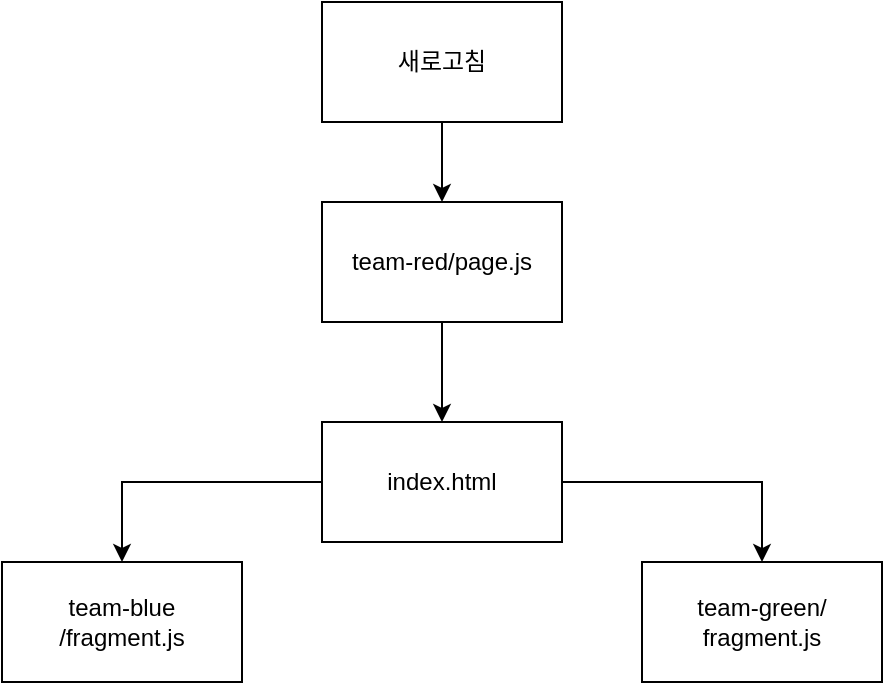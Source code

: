 <mxfile version="14.3.2" type="github"><diagram id="ZukU1SbaKjAr5W_pFtFP" name="Page-1"><mxGraphModel dx="1038" dy="548" grid="1" gridSize="10" guides="1" tooltips="1" connect="1" arrows="1" fold="1" page="1" pageScale="1" pageWidth="827" pageHeight="1169" math="0" shadow="0"><root><mxCell id="0"/><mxCell id="1" parent="0"/><mxCell id="IQAFBlpfC4yMkr3Lsfib-3" value="" style="edgeStyle=orthogonalEdgeStyle;rounded=0;orthogonalLoop=1;jettySize=auto;html=1;" edge="1" parent="1" source="IQAFBlpfC4yMkr3Lsfib-1" target="IQAFBlpfC4yMkr3Lsfib-2"><mxGeometry relative="1" as="geometry"/></mxCell><mxCell id="IQAFBlpfC4yMkr3Lsfib-1" value="새로고침" style="rounded=0;whiteSpace=wrap;html=1;" vertex="1" parent="1"><mxGeometry x="340" y="30" width="120" height="60" as="geometry"/></mxCell><mxCell id="IQAFBlpfC4yMkr3Lsfib-22" style="edgeStyle=orthogonalEdgeStyle;rounded=0;orthogonalLoop=1;jettySize=auto;html=1;entryX=0.5;entryY=0;entryDx=0;entryDy=0;" edge="1" parent="1" source="IQAFBlpfC4yMkr3Lsfib-2" target="IQAFBlpfC4yMkr3Lsfib-21"><mxGeometry relative="1" as="geometry"/></mxCell><mxCell id="IQAFBlpfC4yMkr3Lsfib-2" value="team-red/page.js" style="rounded=0;whiteSpace=wrap;html=1;" vertex="1" parent="1"><mxGeometry x="340" y="130" width="120" height="60" as="geometry"/></mxCell><mxCell id="IQAFBlpfC4yMkr3Lsfib-37" style="edgeStyle=orthogonalEdgeStyle;rounded=0;orthogonalLoop=1;jettySize=auto;html=1;entryX=0.5;entryY=0;entryDx=0;entryDy=0;" edge="1" parent="1" source="IQAFBlpfC4yMkr3Lsfib-21" target="IQAFBlpfC4yMkr3Lsfib-35"><mxGeometry relative="1" as="geometry"/></mxCell><mxCell id="IQAFBlpfC4yMkr3Lsfib-38" style="edgeStyle=orthogonalEdgeStyle;rounded=0;orthogonalLoop=1;jettySize=auto;html=1;entryX=0.5;entryY=0;entryDx=0;entryDy=0;" edge="1" parent="1" source="IQAFBlpfC4yMkr3Lsfib-21" target="IQAFBlpfC4yMkr3Lsfib-36"><mxGeometry relative="1" as="geometry"/></mxCell><mxCell id="IQAFBlpfC4yMkr3Lsfib-21" value="index.html" style="rounded=0;whiteSpace=wrap;html=1;" vertex="1" parent="1"><mxGeometry x="340" y="240" width="120" height="60" as="geometry"/></mxCell><mxCell id="IQAFBlpfC4yMkr3Lsfib-35" value="team-blue&lt;br&gt;/fragment.js" style="rounded=0;whiteSpace=wrap;html=1;" vertex="1" parent="1"><mxGeometry x="180" y="310" width="120" height="60" as="geometry"/></mxCell><mxCell id="IQAFBlpfC4yMkr3Lsfib-36" value="team-green/&lt;br&gt;fragment.js" style="rounded=0;whiteSpace=wrap;html=1;" vertex="1" parent="1"><mxGeometry x="500" y="310" width="120" height="60" as="geometry"/></mxCell></root></mxGraphModel></diagram></mxfile>